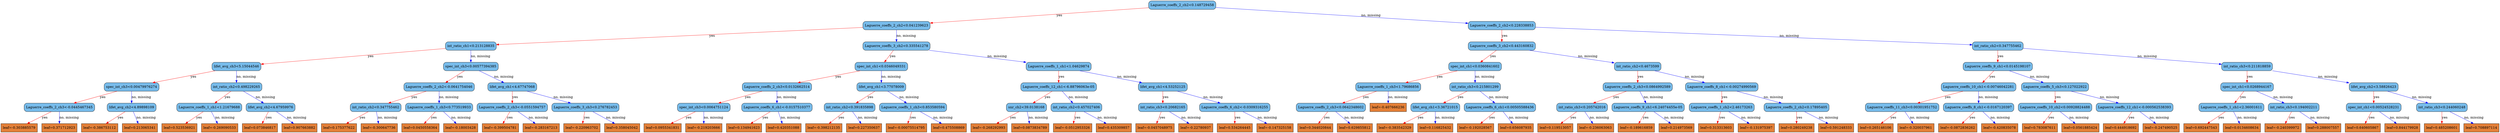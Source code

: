 digraph {
	graph [bb="0,0,8447,567",
		rankdir=TB
	];
	node [label="\N"];
	0	[fillcolor="#78bceb",
		height=0.5,
		label="Laguerre_coeffs_2_ch2<0.148729458",
		pos="4543.1,549",
		shape=box,
		style="filled, rounded",
		width=3.1076];
	1	[fillcolor="#78bceb",
		height=0.5,
		label="Laguerre_coeffs_2_ch2<0.041239623",
		pos="3314.1,460.5",
		shape=box,
		style="filled, rounded",
		width=3.1076];
	0 -> 1	[color="#FF0000",
		label=yes,
		lp="4048.1,504.75",
		pos="e,3426.2,469.39 4430.8,540.09 4200.5,523.89 3676.6,487.01 3437.4,470.17"];
	2	[fillcolor="#78bceb",
		height=0.5,
		label="Laguerre_coeffs_2_ch2<0.228338853",
		pos="5283.1,460.5",
		shape=box,
		style="filled, rounded",
		width=3.1076];
	0 -> 2	[color="#0000FF",
		label="no, missing",
		lp="5012,504.75",
		pos="e,5170.8,474.63 4655.1,534.91 4790.8,519.05 5018.8,492.4 5159.5,475.95"];
	3	[fillcolor="#78bceb",
		height=0.5,
		label="int_ratio_ch1<0.213128835",
		pos="1604.1,372",
		shape=box,
		style="filled, rounded",
		width=2.3264];
	1 -> 3	[color="#FF0000",
		label=yes,
		lp="2622.1,416.25",
		pos="e,1687.9,377.24 3201.9,453.82 2886.1,437.85 1993.4,392.69 1699.3,377.82"];
	4	[fillcolor="#78bceb",
		height=0.5,
		label="Laguerre_coeffs_3_ch2<0.335541278",
		pos="3314.1,372",
		shape=box,
		style="filled, rounded",
		width=3.1076];
	1 -> 4	[color="#0000FF",
		label="no, missing",
		lp="3346,416.25",
		pos="e,3314.1,390.35 3314.1,442.41 3314.1,430.76 3314.1,415.05 3314.1,401.52"];
	5	[fillcolor="#78bceb",
		height=0.5,
		label="Laguerre_coeffs_3_ch2<0.443160832",
		pos="5283.1,372",
		shape=box,
		style="filled, rounded",
		width=3.1076];
	2 -> 5	[color="#FF0000",
		label=yes,
		lp="5292.1,416.25",
		pos="e,5283.1,390.35 5283.1,442.41 5283.1,430.76 5283.1,415.05 5283.1,401.52"];
	6	[fillcolor="#78bceb",
		height=0.5,
		label="int_ratio_ch2<0.347755462",
		pos="6797.1,372",
		shape=box,
		style="filled, rounded",
		width=2.3264];
	2 -> 6	[color="#0000FF",
		label="no, missing",
		lp="6208,416.25",
		pos="e,6713.3,377.79 5395.4,453.09 5681.7,436.73 6435.6,393.65 6702.1,378.43"];
	7	[fillcolor="#78bceb",
		height=0.5,
		label="lifet_avg_ch3<5.15044546",
		pos="765.12,283.5",
		shape=box,
		style="filled, rounded",
		width=2.2639];
	3 -> 7	[color="#FF0000",
		label=yes,
		lp="1269.1,327.75",
		pos="e,846.97,292.94 1520.2,362.35 1362.4,346.08 1022.5,311.03 858.03,294.08"];
	8	[fillcolor="#78bceb",
		height=0.5,
		label="spec_int_ch3<0.00577394385",
		pos="1604.1,283.5",
		shape=box,
		style="filled, rounded",
		width=2.5035];
	3 -> 8	[color="#0000FF",
		label="no, missing",
		lp="1636,327.75",
		pos="e,1604.1,301.85 1604.1,353.91 1604.1,342.26 1604.1,326.55 1604.1,313.02"];
	9	[fillcolor="#78bceb",
		height=0.5,
		label="spec_int_ch1<0.0346049331",
		pos="2982.1,283.5",
		shape=box,
		style="filled, rounded",
		width=2.4097];
	4 -> 9	[color="#FF0000",
		label=yes,
		lp="3187.1,327.75",
		pos="e,3049.1,301.95 3247.3,353.6 3193.3,339.52 3117.1,319.66 3060.2,304.84"];
	10	[fillcolor="#78bceb",
		height=0.5,
		label="Laguerre_coeffs_1_ch1<1.04629874",
		pos="3566.1,283.5",
		shape=box,
		style="filled, rounded",
		width=3.0139];
	4 -> 10	[color="#0000FF",
		label="no, missing",
		lp="3495,327.75",
		pos="e,3515.5,301.87 3364.8,353.6 3405.1,339.76 3461.7,320.34 3504.6,305.61"];
	15	[fillcolor="#78bceb",
		height=0.5,
		label="spec_int_ch3<0.00479976274",
		pos="441.12,195",
		shape=box,
		style="filled, rounded",
		width=2.5035];
	7 -> 15	[color="#FF0000",
		label=yes,
		lp="642.12,239.25",
		pos="e,506.47,213.45 699.95,265.1 647.2,251.02 572.81,231.16 517.31,216.34"];
	16	[fillcolor="#78bceb",
		height=0.5,
		label="int_ratio_ch2<0.498229265",
		pos="765.12,195",
		shape=box,
		style="filled, rounded",
		width=2.3264];
	7 -> 16	[color="#0000FF",
		label="no, missing",
		lp="797,239.25",
		pos="e,765.12,213.35 765.12,265.41 765.12,253.76 765.12,238.05 765.12,224.52"];
	17	[fillcolor="#78bceb",
		height=0.5,
		label="Laguerre_coeffs_2_ch2<-0.0641754046",
		pos="1481.1,195",
		shape=box,
		style="filled, rounded",
		width=3.2639];
	8 -> 17	[color="#FF0000",
		label=yes,
		lp="1563.1,239.25",
		pos="e,1505.7,213.27 1579.5,265.2 1561,252.18 1535.4,234.17 1515,219.79"];
	18	[fillcolor="#78bceb",
		height=0.5,
		label="lifet_avg_ch1<4.67747068",
		pos="1728.1,195",
		shape=box,
		style="filled, rounded",
		width=2.2639];
	8 -> 18	[color="#0000FF",
		label="no, missing",
		lp="1710,239.25",
		pos="e,1703.4,213.27 1628.9,265.2 1647.6,252.18 1673.4,234.17 1694,219.79"];
	31	[fillcolor="#78bceb",
		height=0.5,
		label="Laguerre_coeffs_2_ch3<-0.0445467345",
		pos="196.12,106.5",
		shape=box,
		style="filled, rounded",
		width=3.2639];
	15 -> 31	[color="#FF0000",
		label=yes,
		lp="350.12,150.75",
		pos="e,245.33,124.87 391.84,176.6 352.72,162.79 297.86,143.42 256.17,128.7"];
	32	[fillcolor="#78bceb",
		height=0.5,
		label="lifet_avg_ch2<4.89898109",
		pos="441.12,106.5",
		shape=box,
		style="filled, rounded",
		width=2.2639];
	15 -> 32	[color="#0000FF",
		label="no, missing",
		lp="473,150.75",
		pos="e,441.12,124.85 441.12,176.91 441.12,165.26 441.12,149.55 441.12,136.02"];
	33	[fillcolor="#78bceb",
		height=0.5,
		label="Laguerre_coeffs_1_ch1<1.21679688",
		pos="702.12,106.5",
		shape=box,
		style="filled, rounded",
		width=3.0139];
	16 -> 33	[color="#FF0000",
		label=yes,
		lp="749.12,150.75",
		pos="e,714.76,124.85 752.68,176.91 743.76,164.67 731.59,147.95 721.42,133.99"];
	34	[fillcolor="#78bceb",
		height=0.5,
		label="lifet_avg_ch2<4.67959976",
		pos="910.12,106.5",
		shape=box,
		style="filled, rounded",
		width=2.2639];
	16 -> 34	[color="#0000FF",
		label="no, missing",
		lp="883,150.75",
		pos="e,881.18,124.77 794.12,176.7 816.35,163.44 847.23,145.02 871.55,130.51"];
	63	[fillcolor="#e48038",
		height=0.5,
		label="leaf=-0.303885579",
		pos="60.125,18",
		shape=box,
		style=filled,
		width=1.6701];
	31 -> 63	[color="#FF0000",
		label=yes,
		lp="150.12,62.25",
		pos="e,87.273,36.267 168.93,88.203 148.27,75.062 119.63,56.846 96.92,42.403"];
	64	[fillcolor="#e48038",
		height=0.5,
		label="leaf=0.371712923",
		pos="196.12,18",
		shape=box,
		style=filled,
		width=1.6076];
	31 -> 64	[color="#0000FF",
		label="no, missing",
		lp="228,62.25",
		pos="e,196.12,36.35 196.12,88.41 196.12,76.758 196.12,61.047 196.12,47.519"];
	65	[fillcolor="#e48038",
		height=0.5,
		label="leaf=-0.386753112",
		pos="332.12,18",
		shape=box,
		style=filled,
		width=1.6701];
	32 -> 65	[color="#FF0000",
		label=yes,
		lp="406.12,62.25",
		pos="e,353.88,36.267 419.33,88.203 403.14,75.356 380.84,57.661 362.85,43.38"];
	66	[fillcolor="#e48038",
		height=0.5,
		label="leaf=0.213065341",
		pos="468.12,18",
		shape=box,
		style=filled,
		width=1.6076];
	32 -> 66	[color="#0000FF",
		label="no, missing",
		lp="489,62.25",
		pos="e,462.71,36.35 446.46,88.41 450.13,76.64 455.1,60.729 459.35,47.11"];
	67	[fillcolor="#e48038",
		height=0.5,
		label="leaf=0.523536921",
		pos="602.12,18",
		shape=box,
		style=filled,
		width=1.6076];
	33 -> 67	[color="#FF0000",
		label=yes,
		lp="670.12,62.25",
		pos="e,622.18,36.35 682.37,88.41 667.54,75.581 647.02,57.831 630.44,43.493"];
	68	[fillcolor="#e48038",
		height=0.5,
		label="leaf=-0.269090533",
		pos="738.12,18",
		shape=box,
		style=filled,
		width=1.6701];
	33 -> 68	[color="#0000FF",
		label="no, missing",
		lp="756,62.25",
		pos="e,730.9,36.35 709.24,88.41 714.19,76.522 720.89,60.41 726.6,46.702"];
	69	[fillcolor="#e48038",
		height=0.5,
		label="leaf=0.073846817",
		pos="874.12,18",
		shape=box,
		style=filled,
		width=1.6076];
	34 -> 69	[color="#FF0000",
		label=yes,
		lp="905.12,62.25",
		pos="e,881.35,36.35 903.01,88.41 898.06,76.522 891.36,60.41 885.65,46.702"];
	70	[fillcolor="#e48038",
		height=0.5,
		label="leaf=0.907663882",
		pos="1008.1,18",
		shape=box,
		style=filled,
		width=1.6076];
	34 -> 70	[color="#0000FF",
		label="no, missing",
		lp="1000,62.25",
		pos="e,988.47,36.35 929.49,88.41 943.89,75.698 963.76,58.157 979.93,43.889"];
	35	[fillcolor="#78bceb",
		height=0.5,
		label="int_ratio_ch2<0.347755462",
		pos="1267.1,106.5",
		shape=box,
		style="filled, rounded",
		width=2.3264];
	17 -> 35	[color="#FF0000",
		label=yes,
		lp="1403.1,150.75",
		pos="e,1310.1,124.87 1438.1,176.6 1404.2,162.9 1356.8,143.75 1320.5,129.08"];
	36	[fillcolor="#78bceb",
		height=0.5,
		label="Laguerre_coeffs_1_ch3<0.773519933",
		pos="1481.1,106.5",
		shape=box,
		style="filled, rounded",
		width=3.1076];
	17 -> 36	[color="#0000FF",
		label="no, missing",
		lp="1513,150.75",
		pos="e,1481.1,124.85 1481.1,176.91 1481.1,165.26 1481.1,149.55 1481.1,136.02"];
	37	[fillcolor="#78bceb",
		height=0.5,
		label="Laguerre_coeffs_2_ch3<-0.0551594757",
		pos="1728.1,106.5",
		shape=box,
		style="filled, rounded",
		width=3.2639];
	18 -> 37	[color="#FF0000",
		label=yes,
		lp="1737.1,150.75",
		pos="e,1728.1,124.85 1728.1,176.91 1728.1,165.26 1728.1,149.55 1728.1,136.02"];
	38	[fillcolor="#78bceb",
		height=0.5,
		label="Laguerre_coeffs_3_ch3<0.276782453",
		pos="1975.1,106.5",
		shape=box,
		style="filled, rounded",
		width=3.1076];
	18 -> 38	[color="#0000FF",
		label="no, missing",
		lp="1906,150.75",
		pos="e,1925.5,124.87 1777.8,176.6 1817.3,162.76 1872.8,143.34 1914.9,128.61"];
	71	[fillcolor="#e48038",
		height=0.5,
		label="leaf=0.175377622",
		pos="1142.1,18",
		shape=box,
		style=filled,
		width=1.6076];
	35 -> 71	[color="#FF0000",
		label=yes,
		lp="1225.1,62.25",
		pos="e,1167.1,36.267 1242.1,88.203 1223.3,75.179 1197.3,57.173 1176.5,42.792"];
	72	[fillcolor="#e48038",
		height=0.5,
		label="leaf=-0.300647736",
		pos="1278.1,18",
		shape=box,
		style=filled,
		width=1.6701];
	35 -> 72	[color="#0000FF",
		label="no, missing",
		lp="1306,62.25",
		pos="e,1275.9,36.35 1269.3,88.41 1270.8,76.758 1272.8,61.047 1274.5,47.519"];
	73	[fillcolor="#e48038",
		height=0.5,
		label="leaf=0.0450558364",
		pos="1417.1,18",
		shape=box,
		style=filled,
		width=1.7014];
	36 -> 73	[color="#FF0000",
		label=yes,
		lp="1464.1,62.25",
		pos="e,1430,36.35 1468.5,88.41 1459.4,76.169 1447.1,59.449 1436.7,45.487"];
	74	[fillcolor="#e48038",
		height=0.5,
		label="leaf=-0.18003428",
		pos="1553.1,18",
		shape=box,
		style=filled,
		width=1.5764];
	36 -> 74	[color="#0000FF",
		label="no, missing",
		lp="1556,62.25",
		pos="e,1538.7,36.35 1495.3,88.41 1505.6,76.051 1519.7,59.127 1531.4,45.085"];
	75	[fillcolor="#e48038",
		height=0.5,
		label="leaf=-0.399504781",
		pos="1688.1,18",
		shape=box,
		style=filled,
		width=1.6701];
	37 -> 75	[color="#FF0000",
		label=yes,
		lp="1721.1,62.25",
		pos="e,1696.1,36.35 1720.2,88.41 1714.7,76.522 1707.3,60.41 1700.9,46.702"];
	76	[fillcolor="#e48038",
		height=0.5,
		label="leaf=-0.283167213",
		pos="1826.1,18",
		shape=box,
		style=filled,
		width=1.6701];
	37 -> 76	[color="#0000FF",
		label="no, missing",
		lp="1818,62.25",
		pos="e,1806.5,36.35 1747.5,88.41 1761.9,75.698 1781.8,58.157 1797.9,43.889"];
	77	[fillcolor="#e48038",
		height=0.5,
		label="leaf=-0.220963702",
		pos="1964.1,18",
		shape=box,
		style=filled,
		width=1.6701];
	38 -> 77	[color="#FF0000",
		label=yes,
		lp="1980.1,62.25",
		pos="e,1966.3,36.35 1973,88.41 1971.5,76.758 1969.5,61.047 1967.8,47.519"];
	78	[fillcolor="#e48038",
		height=0.5,
		label="leaf=0.358045042",
		pos="2100.1,18",
		shape=box,
		style=filled,
		width=1.6076];
	38 -> 78	[color="#0000FF",
		label="no, missing",
		lp="2081,62.25",
		pos="e,2075.2,36.267 2000.1,88.203 2018.9,75.179 2045,57.173 2065.7,42.792"];
	19	[fillcolor="#78bceb",
		height=0.5,
		label="Laguerre_coeffs_2_ch3<0.0132662514",
		pos="2613.1,195",
		shape=box,
		style="filled, rounded",
		width=3.2014];
	9 -> 19	[color="#FF0000",
		label=yes,
		lp="2840.1,239.25",
		pos="e,2687.6,213.45 2907.9,265.1 2847.4,250.93 2762,230.91 2698.7,216.06"];
	20	[fillcolor="#78bceb",
		height=0.5,
		label="lifet_avg_ch1<3.77078009",
		pos="2982.1,195",
		shape=box,
		style="filled, rounded",
		width=2.2639];
	9 -> 20	[color="#0000FF",
		label="no, missing",
		lp="3014,239.25",
		pos="e,2982.1,213.35 2982.1,265.41 2982.1,253.76 2982.1,238.05 2982.1,224.52"];
	21	[fillcolor="#78bceb",
		height=0.5,
		label="Laguerre_coeffs_12_ch1<-6.88796063e-05",
		pos="3566.1,195",
		shape=box,
		style="filled, rounded",
		width=3.5035];
	10 -> 21	[color="#FF0000",
		label=yes,
		lp="3575.1,239.25",
		pos="e,3566.1,213.35 3566.1,265.41 3566.1,253.76 3566.1,238.05 3566.1,224.52"];
	22	[fillcolor="#78bceb",
		height=0.5,
		label="lifet_avg_ch1<4.53252125",
		pos="3927.1,195",
		shape=box,
		style="filled, rounded",
		width=2.2639];
	10 -> 22	[color="#0000FF",
		label="no, missing",
		lp="3811,239.25",
		pos="e,3854.3,213.45 3638.7,265.1 3697.9,250.93 3781.4,230.91 3843.4,216.06"];
	39	[fillcolor="#78bceb",
		height=0.5,
		label="spec_int_ch3<0.0064751124",
		pos="2376.1,106.5",
		shape=box,
		style="filled, rounded",
		width=2.4097];
	19 -> 39	[color="#FF0000",
		label=yes,
		lp="2525.1,150.75",
		pos="e,2423.7,124.87 2565.4,176.6 2527.7,162.82 2474.8,143.5 2434.5,128.79"];
	40	[fillcolor="#78bceb",
		height=0.5,
		label="Laguerre_coeffs_6_ch1<-0.0157510377",
		pos="2613.1,106.5",
		shape=box,
		style="filled, rounded",
		width=3.2639];
	19 -> 40	[color="#0000FF",
		label="no, missing",
		lp="2645,150.75",
		pos="e,2613.1,124.85 2613.1,176.91 2613.1,165.26 2613.1,149.55 2613.1,136.02"];
	41	[fillcolor="#78bceb",
		height=0.5,
		label="int_ratio_ch2<0.391835898",
		pos="2876.1,106.5",
		shape=box,
		style="filled, rounded",
		width=2.3264];
	20 -> 41	[color="#FF0000",
		label=yes,
		lp="2948.1,150.75",
		pos="e,2897.3,124.77 2960.9,176.7 2945.2,163.86 2923.5,146.16 2906,131.88"];
	42	[fillcolor="#78bceb",
		height=0.5,
		label="Laguerre_coeffs_1_ch3<0.853580594",
		pos="3090.1,106.5",
		shape=box,
		style="filled, rounded",
		width=3.1076];
	20 -> 42	[color="#0000FF",
		label="no, missing",
		lp="3078,150.75",
		pos="e,3068.6,124.77 3003.7,176.7 3019.8,163.86 3041.9,146.16 3059.7,131.88"];
	79	[fillcolor="#e48038",
		height=0.5,
		label="leaf=0.0955341831",
		pos="2237.1,18",
		shape=box,
		style=filled,
		width=1.7014];
	39 -> 79	[color="#FF0000",
		label=yes,
		lp="2328.1,62.25",
		pos="e,2264.9,36.267 2348.3,88.203 2327.1,75.003 2297.7,56.683 2274.4,42.209"];
	80	[fillcolor="#e48038",
		height=0.5,
		label="leaf=-0.219203666",
		pos="2376.1,18",
		shape=box,
		style=filled,
		width=1.6701];
	39 -> 80	[color="#0000FF",
		label="no, missing",
		lp="2408,62.25",
		pos="e,2376.1,36.35 2376.1,88.41 2376.1,76.758 2376.1,61.047 2376.1,47.519"];
	81	[fillcolor="#e48038",
		height=0.5,
		label="leaf=0.134941623",
		pos="2512.1,18",
		shape=box,
		style=filled,
		width=1.6076];
	40 -> 81	[color="#FF0000",
		label=yes,
		lp="2581.1,62.25",
		pos="e,2532.4,36.35 2593.2,88.41 2578.2,75.581 2557.5,57.831 2540.7,43.493"];
	82	[fillcolor="#e48038",
		height=0.5,
		label="leaf=0.420351088",
		pos="2646.1,18",
		shape=box,
		style=filled,
		width=1.6076];
	40 -> 82	[color="#0000FF",
		label="no, missing",
		lp="2665,62.25",
		pos="e,2639.5,36.35 2619.6,88.41 2624.2,76.522 2630.3,60.41 2635.6,46.702"];
	83	[fillcolor="#e48038",
		height=0.5,
		label="leaf=-0.398212135",
		pos="2782.1,18",
		shape=box,
		style=filled,
		width=1.6701];
	41 -> 83	[color="#FF0000",
		label=yes,
		lp="2847.1,62.25",
		pos="e,2801,36.35 2857.6,88.41 2843.7,75.698 2824.7,58.157 2809.2,43.889"];
	84	[fillcolor="#e48038",
		height=0.5,
		label="leaf=0.227350637",
		pos="2918.1,18",
		shape=box,
		style=filled,
		width=1.6076];
	41 -> 84	[color="#0000FF",
		label="no, missing",
		lp="2933,62.25",
		pos="e,2909.7,36.35 2884.4,88.41 2890.2,76.522 2898,60.41 2904.7,46.702"];
	85	[fillcolor="#e48038",
		height=0.5,
		label="leaf=-0.00075514795",
		pos="3061.1,18",
		shape=box,
		style=filled,
		width=1.8576];
	42 -> 85	[color="#FF0000",
		label=yes,
		lp="3088.1,62.25",
		pos="e,3066.9,36.35 3084.4,88.41 3080.4,76.64 3075.1,60.729 3070.5,47.11"];
	86	[fillcolor="#e48038",
		height=0.5,
		label="leaf=0.475508869",
		pos="3204.1,18",
		shape=box,
		style=filled,
		width=1.6076];
	42 -> 86	[color="#0000FF",
		label="no, missing",
		lp="3190,62.25",
		pos="e,3181.4,36.267 3112.9,88.203 3129.9,75.297 3153.4,57.498 3172.3,43.183"];
	43	[fillcolor="#78bceb",
		height=0.5,
		label="snr_ch2<39.0138168",
		pos="3467.1,106.5",
		shape=box,
		style="filled, rounded",
		width=1.8264];
	21 -> 43	[color="#FF0000",
		label=yes,
		lp="3535.1,150.75",
		pos="e,3487,124.85 3546.6,176.91 3532,164.2 3511.9,146.66 3495.6,132.39"];
	44	[fillcolor="#78bceb",
		height=0.5,
		label="int_ratio_ch2<0.457027406",
		pos="3635.1,106.5",
		shape=box,
		style="filled, rounded",
		width=2.3264];
	21 -> 44	[color="#0000FF",
		label="no, missing",
		lp="3639,150.75",
		pos="e,3621.3,124.85 3579.8,176.91 3589.6,164.55 3603.1,147.63 3614.3,133.58"];
	45	[fillcolor="#78bceb",
		height=0.5,
		label="int_ratio_ch3<0.20682165",
		pos="3927.1,106.5",
		shape=box,
		style="filled, rounded",
		width=2.2326];
	22 -> 45	[color="#FF0000",
		label=yes,
		lp="3936.1,150.75",
		pos="e,3927.1,124.85 3927.1,176.91 3927.1,165.26 3927.1,149.55 3927.1,136.02"];
	46	[fillcolor="#78bceb",
		height=0.5,
		label="Laguerre_coeffs_6_ch2<-0.0309316255",
		pos="4171.1,106.5",
		shape=box,
		style="filled, rounded",
		width=3.2639];
	22 -> 46	[color="#0000FF",
		label="no, missing",
		lp="4103,150.75",
		pos="e,4122.1,124.87 3976.2,176.6 4015.2,162.79 4069.8,143.42 4111.3,128.7"];
	87	[fillcolor="#e48038",
		height=0.5,
		label="leaf=-0.268292993",
		pos="3340.1,18",
		shape=box,
		style=filled,
		width=1.6701];
	43 -> 87	[color="#FF0000",
		label=yes,
		lp="3424.1,62.25",
		pos="e,3365.5,36.267 3441.7,88.203 3422.5,75.12 3395.9,57.01 3374.8,42.597"];
	88	[fillcolor="#e48038",
		height=0.5,
		label="leaf=0.0873834789",
		pos="3479.1,18",
		shape=box,
		style=filled,
		width=1.7014];
	43 -> 88	[color="#0000FF",
		label="no, missing",
		lp="3507,62.25",
		pos="e,3476.7,36.35 3469.5,88.41 3471.1,76.758 3473.3,61.047 3475.2,47.519"];
	89	[fillcolor="#e48038",
		height=0.5,
		label="leaf=-0.0512953326",
		pos="3622.1,18",
		shape=box,
		style=filled,
		width=1.7639];
	44 -> 89	[color="#FF0000",
		label=yes,
		lp="3639.1,62.25",
		pos="e,3624.7,36.35 3632.6,88.41 3630.8,76.758 3628.4,61.047 3626.4,47.519"];
	90	[fillcolor="#e48038",
		height=0.5,
		label="leaf=0.435309857",
		pos="3761.1,18",
		shape=box,
		style=filled,
		width=1.6076];
	44 -> 90	[color="#0000FF",
		label="no, missing",
		lp="3742,62.25",
		pos="e,3736,36.267 3660.3,88.203 3679.4,75.12 3705.8,57.01 3726.8,42.597"];
	91	[fillcolor="#e48038",
		height=0.5,
		label="leaf=-0.0457048975",
		pos="3900.1,18",
		shape=box,
		style=filled,
		width=1.7639];
	45 -> 91	[color="#FF0000",
		label=yes,
		lp="3925.1,62.25",
		pos="e,3905.5,36.35 3921.8,88.41 3918.1,76.64 3913.2,60.729 3908.9,47.11"];
	92	[fillcolor="#e48038",
		height=0.5,
		label="leaf=-0.22780937",
		pos="4038.1,18",
		shape=box,
		style=filled,
		width=1.5764];
	45 -> 92	[color="#0000FF",
		label="no, missing",
		lp="4025,62.25",
		pos="e,4016,36.267 3949.3,88.203 3965.9,75.297 3988.7,57.498 4007.1,43.183"];
	93	[fillcolor="#e48038",
		height=0.5,
		label="leaf=0.534264445",
		pos="4171.1,18",
		shape=box,
		style=filled,
		width=1.6076];
	46 -> 93	[color="#FF0000",
		label=yes,
		lp="4180.1,62.25",
		pos="e,4171.1,36.35 4171.1,88.41 4171.1,76.758 4171.1,61.047 4171.1,47.519"];
	94	[fillcolor="#e48038",
		height=0.5,
		label="leaf=-0.147325158",
		pos="4307.1,18",
		shape=box,
		style=filled,
		width=1.6701];
	46 -> 94	[color="#0000FF",
		label="no, missing",
		lp="4284,62.25",
		pos="e,4280,36.267 4198.3,88.203 4219,75.062 4247.6,56.846 4270.3,42.403"];
	11	[fillcolor="#78bceb",
		height=0.5,
		label="spec_int_ch1<0.0360841602",
		pos="4961.1,283.5",
		shape=box,
		style="filled, rounded",
		width=2.4097];
	5 -> 11	[color="#FF0000",
		label=yes,
		lp="5160.1,327.75",
		pos="e,5026.1,301.95 5218.4,353.6 5166,339.55 5092.3,319.74 5037.2,304.93"];
	12	[fillcolor="#78bceb",
		height=0.5,
		label="int_ratio_ch2<0.4673599",
		pos="5417.1,283.5",
		shape=box,
		style="filled, rounded",
		width=2.1389];
	5 -> 12	[color="#0000FF",
		label="no, missing",
		lp="5395,327.75",
		pos="e,5390.4,301.77 5309.9,353.7 5330.3,340.56 5358.5,322.35 5380.9,307.9"];
	13	[fillcolor="#78bceb",
		height=0.5,
		label="Laguerre_coeffs_9_ch1<0.0145198107",
		pos="6797.1,283.5",
		shape=box,
		style="filled, rounded",
		width=3.2014];
	6 -> 13	[color="#FF0000",
		label=yes,
		lp="6806.1,327.75",
		pos="e,6797.1,301.85 6797.1,353.91 6797.1,342.26 6797.1,326.55 6797.1,313.02"];
	14	[fillcolor="#78bceb",
		height=0.5,
		label="int_ratio_ch3<0.211818859",
		pos="7646.1,283.5",
		shape=box,
		style="filled, rounded",
		width=2.3264];
	6 -> 14	[color="#0000FF",
		label="no, missing",
		lp="7330,327.75",
		pos="e,7562.2,293.05 6881.2,362.43 7040.2,346.23 7383.8,311.23 7550.9,294.2"];
	23	[fillcolor="#78bceb",
		height=0.5,
		label="Laguerre_coeffs_1_ch3<1.79686856",
		pos="4689.1,195",
		shape=box,
		style="filled, rounded",
		width=3.0139];
	11 -> 23	[color="#FF0000",
		label=yes,
		lp="4859.1,239.25",
		pos="e,4743.8,213.37 4906.4,265.1 4862.6,251.17 4801,231.59 4754.6,216.82"];
	24	[fillcolor="#78bceb",
		height=0.5,
		label="int_ratio_ch3<0.215801299",
		pos="4961.1,195",
		shape=box,
		style="filled, rounded",
		width=2.3264];
	11 -> 24	[color="#0000FF",
		label="no, missing",
		lp="4993,239.25",
		pos="e,4961.1,213.35 4961.1,265.41 4961.1,253.76 4961.1,238.05 4961.1,224.52"];
	25	[fillcolor="#78bceb",
		height=0.5,
		label="Laguerre_coeffs_2_ch3<0.0864992589",
		pos="5417.1,195",
		shape=box,
		style="filled, rounded",
		width=3.2014];
	12 -> 25	[color="#FF0000",
		label=yes,
		lp="5426.1,239.25",
		pos="e,5417.1,213.35 5417.1,265.41 5417.1,253.76 5417.1,238.05 5417.1,224.52"];
	26	[fillcolor="#78bceb",
		height=0.5,
		label="Laguerre_coeffs_8_ch1<-0.00274990569",
		pos="5817.1,195",
		shape=box,
		style="filled, rounded",
		width=3.3576];
	12 -> 26	[color="#0000FF",
		label="no, missing",
		lp="5685,239.25",
		pos="e,5736.5,213.44 5494.2,265.82 5560.3,251.54 5655.5,230.94 5725.5,215.82"];
	47	[fillcolor="#78bceb",
		height=0.5,
		label="Laguerre_coeffs_2_ch3<0.0642348602",
		pos="4496.1,106.5",
		shape=box,
		style="filled, rounded",
		width=3.2014];
	23 -> 47	[color="#FF0000",
		label=yes,
		lp="4619.1,150.75",
		pos="e,4535,124.91 4650.5,176.7 4620.3,163.13 4577.9,144.16 4545.2,129.51"];
	48	[fillcolor="#e48038",
		height=0.5,
		label="leaf=-0.407666236",
		pos="4689.1,106.5",
		shape=box,
		style=filled,
		width=1.6701];
	23 -> 48	[color="#0000FF",
		label="no, missing",
		lp="4721,150.75",
		pos="e,4689.1,124.85 4689.1,176.91 4689.1,165.26 4689.1,149.55 4689.1,136.02"];
	49	[fillcolor="#78bceb",
		height=0.5,
		label="lifet_avg_ch1<3.36721015",
		pos="4849.1,106.5",
		shape=box,
		style="filled, rounded",
		width=2.2639];
	24 -> 49	[color="#FF0000",
		label=yes,
		lp="4925.1,150.75",
		pos="e,4871.5,124.77 4938.7,176.7 4922,163.8 4899,146 4880.4,131.68"];
	50	[fillcolor="#78bceb",
		height=0.5,
		label="Laguerre_coeffs_6_ch1<0.00505588436",
		pos="5067.1,106.5",
		shape=box,
		style="filled, rounded",
		width=3.2951];
	24 -> 50	[color="#0000FF",
		label="no, missing",
		lp="5056,150.75",
		pos="e,5046,124.77 4982.3,176.7 4998.1,163.86 5019.7,146.16 5037.2,131.88"];
	95	[fillcolor="#e48038",
		height=0.5,
		label="leaf=0.344020844",
		pos="4443.1,18",
		shape=box,
		style=filled,
		width=1.6076];
	47 -> 95	[color="#FF0000",
		label=yes,
		lp="4484.1,62.25",
		pos="e,4453.8,36.35 4485.7,88.41 4478.2,76.287 4468.1,59.77 4459.6,45.89"];
	96	[fillcolor="#e48038",
		height=0.5,
		label="leaf=0.629855812",
		pos="4577.1,18",
		shape=box,
		style=filled,
		width=1.6076];
	47 -> 96	[color="#0000FF",
		label="no, missing",
		lp="4576,62.25",
		pos="e,4560.9,36.35 4512.1,88.41 4523.8,75.934 4539.9,58.805 4553.1,44.685"];
	97	[fillcolor="#e48038",
		height=0.5,
		label="leaf=-0.383542329",
		pos="4713.1,18",
		shape=box,
		style=filled,
		width=1.6701];
	49 -> 97	[color="#FF0000",
		label=yes,
		lp="4803.1,62.25",
		pos="e,4740.3,36.267 4821.9,88.203 4801.3,75.062 4772.6,56.846 4749.9,42.403"];
	98	[fillcolor="#e48038",
		height=0.5,
		label="leaf=0.116825432",
		pos="4849.1,18",
		shape=box,
		style=filled,
		width=1.6076];
	49 -> 98	[color="#0000FF",
		label="no, missing",
		lp="4881,62.25",
		pos="e,4849.1,36.35 4849.1,88.41 4849.1,76.758 4849.1,61.047 4849.1,47.519"];
	99	[fillcolor="#e48038",
		height=0.5,
		label="leaf=-0.192028567",
		pos="4985.1,18",
		shape=box,
		style=filled,
		width=1.6701];
	50 -> 99	[color="#FF0000",
		label=yes,
		lp="5043.1,62.25",
		pos="e,5001.6,36.35 5050.9,88.41 5039.1,75.934 5022.9,58.805 5009.5,44.685"];
	100	[fillcolor="#e48038",
		height=0.5,
		label="leaf=0.656087935",
		pos="5121.1,18",
		shape=box,
		style=filled,
		width=1.6076];
	50 -> 100	[color="#0000FF",
		label="no, missing",
		lp="5131,62.25",
		pos="e,5110.3,36.35 5077.8,88.41 5085.4,76.287 5095.7,59.77 5104.3,45.89"];
	51	[fillcolor="#78bceb",
		height=0.5,
		label="int_ratio_ch3<0.205742016",
		pos="5318.1,106.5",
		shape=box,
		style="filled, rounded",
		width=2.3264];
	25 -> 51	[color="#FF0000",
		label=yes,
		lp="5386.1,150.75",
		pos="e,5338,124.85 5397.6,176.91 5383,164.2 5362.9,146.66 5346.6,132.39"];
	52	[fillcolor="#78bceb",
		height=0.5,
		label="Laguerre_coeffs_9_ch1<6.24074455e-05",
		pos="5540.1,106.5",
		shape=box,
		style="filled, rounded",
		width=3.3472];
	25 -> 52	[color="#0000FF",
		label="no, missing",
		lp="5522,150.75",
		pos="e,5515.6,124.77 5441.7,176.7 5460.2,163.68 5485.8,145.67 5506.3,131.29"];
	53	[fillcolor="#78bceb",
		height=0.5,
		label="Laguerre_coeffs_1_ch2<2.46173263",
		pos="5817.1,106.5",
		shape=box,
		style="filled, rounded",
		width=3.0139];
	26 -> 53	[color="#FF0000",
		label=yes,
		lp="5826.1,150.75",
		pos="e,5817.1,124.85 5817.1,176.91 5817.1,165.26 5817.1,149.55 5817.1,136.02"];
	54	[fillcolor="#78bceb",
		height=0.5,
		label="Laguerre_coeffs_2_ch2<0.17895405",
		pos="6071.1,106.5",
		shape=box,
		style="filled, rounded",
		width=3.0139];
	26 -> 54	[color="#0000FF",
		label="no, missing",
		lp="5999,150.75",
		pos="e,6020.1,124.87 5868.2,176.6 5909,162.73 5966.1,143.25 6009.4,128.51"];
	101	[fillcolor="#e48038",
		height=0.5,
		label="leaf=0.119513057",
		pos="5255.1,18",
		shape=box,
		style=filled,
		width=1.6076];
	51 -> 101	[color="#FF0000",
		label=yes,
		lp="5302.1,62.25",
		pos="e,5267.8,36.35 5305.7,88.41 5296.8,76.169 5284.6,59.449 5274.4,45.487"];
	102	[fillcolor="#e48038",
		height=0.5,
		label="leaf=-0.236063063",
		pos="5391.1,18",
		shape=box,
		style=filled,
		width=1.6701];
	51 -> 102	[color="#0000FF",
		label="no, missing",
		lp="5394,62.25",
		pos="e,5376.5,36.35 5332.5,88.41 5343,76.051 5357.3,59.127 5369.1,45.085"];
	103	[fillcolor="#e48038",
		height=0.5,
		label="leaf=-0.189616859",
		pos="5529.1,18",
		shape=box,
		style=filled,
		width=1.6701];
	52 -> 103	[color="#FF0000",
		label=yes,
		lp="5545.1,62.25",
		pos="e,5531.3,36.35 5538,88.41 5536.5,76.758 5534.5,61.047 5532.8,47.519"];
	104	[fillcolor="#e48038",
		height=0.5,
		label="leaf=0.214973569",
		pos="5665.1,18",
		shape=box,
		style=filled,
		width=1.6076];
	52 -> 104	[color="#0000FF",
		label="no, missing",
		lp="5646,62.25",
		pos="e,5640.2,36.267 5565.1,88.203 5583.9,75.179 5610,57.173 5630.7,42.792"];
	105	[fillcolor="#e48038",
		height=0.5,
		label="leaf=0.313313603",
		pos="5799.1,18",
		shape=box,
		style=filled,
		width=1.6076];
	53 -> 105	[color="#FF0000",
		label=yes,
		lp="5819.1,62.25",
		pos="e,5802.7,36.35 5813.6,88.41 5811.1,76.758 5807.9,61.047 5805.1,47.519"];
	106	[fillcolor="#e48038",
		height=0.5,
		label="leaf=-0.131975397",
		pos="5935.1,18",
		shape=box,
		style=filled,
		width=1.6701];
	53 -> 106	[color="#0000FF",
		label="no, missing",
		lp="5919,62.25",
		pos="e,5911.6,36.267 5840.7,88.203 5858.4,75.238 5882.8,57.336 5902.4,42.988"];
	107	[fillcolor="#e48038",
		height=0.5,
		label="leaf=0.280249238",
		pos="6071.1,18",
		shape=box,
		style=filled,
		width=1.6076];
	54 -> 107	[color="#FF0000",
		label=yes,
		lp="6080.1,62.25",
		pos="e,6071.1,36.35 6071.1,88.41 6071.1,76.758 6071.1,61.047 6071.1,47.519"];
	108	[fillcolor="#e48038",
		height=0.5,
		label="leaf=0.591248333",
		pos="6205.1,18",
		shape=box,
		style=filled,
		width=1.6076];
	54 -> 108	[color="#0000FF",
		label="no, missing",
		lp="6183,62.25",
		pos="e,6178.4,36.267 6097.9,88.203 6118.3,75.062 6146.5,56.846 6168.9,42.403"];
	27	[fillcolor="#78bceb",
		height=0.5,
		label="Laguerre_coeffs_10_ch1<-0.00746042281",
		pos="6685.1,195",
		shape=box,
		style="filled, rounded",
		width=3.4514];
	13 -> 27	[color="#FF0000",
		label=yes,
		lp="6761.1,239.25",
		pos="e,6707.5,213.27 6774.7,265.2 6758,252.3 6735,234.5 6716.4,220.18"];
	28	[fillcolor="#78bceb",
		height=0.5,
		label="Laguerre_coeffs_5_ch3<0.127022922",
		pos="6943.1,195",
		shape=box,
		style="filled, rounded",
		width=3.1076];
	13 -> 28	[color="#0000FF",
		label="no, missing",
		lp="6916,239.25",
		pos="e,6914,213.27 6826.3,265.2 6848.7,251.94 6879.8,233.52 6904.3,219.01"];
	29	[fillcolor="#78bceb",
		height=0.5,
		label="spec_int_ch1<0.0268944167",
		pos="7646.1,195",
		shape=box,
		style="filled, rounded",
		width=2.4097];
	14 -> 29	[color="#FF0000",
		label=yes,
		lp="7655.1,239.25",
		pos="e,7646.1,213.35 7646.1,265.41 7646.1,253.76 7646.1,238.05 7646.1,224.52"];
	30	[fillcolor="#78bceb",
		height=0.5,
		label="lifet_avg_ch2<3.58826423",
		pos="8025.1,195",
		shape=box,
		style="filled, rounded",
		width=2.2639];
	14 -> 30	[color="#0000FF",
		label="no, missing",
		lp="7902,239.25",
		pos="e,7948.7,213.45 7722.4,265.1 7784.6,250.9 7872.5,230.82 7937.6,215.97"];
	55	[fillcolor="#78bceb",
		height=0.5,
		label="Laguerre_coeffs_11_ch3<0.00301951752",
		pos="6427.1,106.5",
		shape=box,
		style="filled, rounded",
		width=3.3889];
	27 -> 55	[color="#FF0000",
		label=yes,
		lp="6589.1,150.75",
		pos="e,6478.9,124.87 6633.2,176.6 6591.9,162.73 6533.8,143.25 6489.8,128.51"];
	56	[fillcolor="#78bceb",
		height=0.5,
		label="Laguerre_coeffs_8_ch1<-0.0167120397",
		pos="6685.1,106.5",
		shape=box,
		style="filled, rounded",
		width=3.2639];
	27 -> 56	[color="#0000FF",
		label="no, missing",
		lp="6717,150.75",
		pos="e,6685.1,124.85 6685.1,176.91 6685.1,165.26 6685.1,149.55 6685.1,136.02"];
	57	[fillcolor="#78bceb",
		height=0.5,
		label="Laguerre_coeffs_10_ch2<0.00928824488",
		pos="6943.1,106.5",
		shape=box,
		style="filled, rounded",
		width=3.3889];
	28 -> 57	[color="#FF0000",
		label=yes,
		lp="6952.1,150.75",
		pos="e,6943.1,124.85 6943.1,176.91 6943.1,165.26 6943.1,149.55 6943.1,136.02"];
	58	[fillcolor="#78bceb",
		height=0.5,
		label="Laguerre_coeffs_12_ch1<-0.000562538393",
		pos="7211.1,106.5",
		shape=box,
		style="filled, rounded",
		width=3.5451];
	28 -> 58	[color="#0000FF",
		label="no, missing",
		lp="7134,150.75",
		pos="e,7157.3,124.87 6997,176.6 7040.2,162.67 7100.9,143.09 7146.6,128.32"];
	109	[fillcolor="#e48038",
		height=0.5,
		label="leaf=0.265146106",
		pos="6339.1,18",
		shape=box,
		style=filled,
		width=1.6076];
	55 -> 109	[color="#FF0000",
		label=yes,
		lp="6400.1,62.25",
		pos="e,6356.8,36.35 6409.7,88.41 6396.9,75.816 6379.3,58.481 6364.8,44.286"];
	110	[fillcolor="#e48038",
		height=0.5,
		label="leaf=-0.320037961",
		pos="6475.1,18",
		shape=box,
		style=filled,
		width=1.6701];
	55 -> 110	[color="#0000FF",
		label="no, missing",
		lp="6488,62.25",
		pos="e,6465.5,36.35 6436.6,88.41 6443.3,76.405 6452.3,60.091 6460,46.295"];
	111	[fillcolor="#e48038",
		height=0.5,
		label="leaf=-0.0872836262",
		pos="6617.1,18",
		shape=box,
		style=filled,
		width=1.7639];
	56 -> 111	[color="#FF0000",
		label=yes,
		lp="6667.1,62.25",
		pos="e,6630.8,36.35 6671.7,88.41 6662,76.051 6648.7,59.127 6637.6,45.085"];
	112	[fillcolor="#e48038",
		height=0.5,
		label="leaf=-0.420835078",
		pos="6759.1,18",
		shape=box,
		style=filled,
		width=1.6701];
	56 -> 112	[color="#0000FF",
		label="no, missing",
		lp="6761,62.25",
		pos="e,6744.3,36.35 6699.7,88.41 6710.3,76.051 6724.8,59.127 6736.8,45.085"];
	113	[fillcolor="#e48038",
		height=0.5,
		label="leaf=0.783087611",
		pos="6895.1,18",
		shape=box,
		style=filled,
		width=1.6076];
	57 -> 113	[color="#FF0000",
		label=yes,
		lp="6933.1,62.25",
		pos="e,6904.8,36.35 6933.6,88.41 6927,76.405 6917.9,60.091 6910.3,46.295"];
	114	[fillcolor="#e48038",
		height=0.5,
		label="leaf=0.0561885424",
		pos="7032.1,18",
		shape=box,
		style=filled,
		width=1.7014];
	57 -> 114	[color="#0000FF",
		label="no, missing",
		lp="7028,62.25",
		pos="e,7014.3,36.35 6960.7,88.41 6973.7,75.816 6991.5,58.481 7006.1,44.286"];
	115	[fillcolor="#e48038",
		height=0.5,
		label="leaf=0.444918692",
		pos="7169.1,18",
		shape=box,
		style=filled,
		width=1.6076];
	58 -> 115	[color="#FF0000",
		label=yes,
		lp="7203.1,62.25",
		pos="e,7177.5,36.35 7202.8,88.41 7197.1,76.522 7189.2,60.41 7182.6,46.702"];
	116	[fillcolor="#e48038",
		height=0.5,
		label="leaf=-0.247490525",
		pos="7305.1,18",
		shape=box,
		style=filled,
		width=1.6701];
	58 -> 116	[color="#0000FF",
		label="no, missing",
		lp="7299,62.25",
		pos="e,7286.3,36.35 7229.7,88.41 7243.5,75.698 7262.6,58.157 7278.1,43.889"];
	59	[fillcolor="#78bceb",
		height=0.5,
		label="Laguerre_coeffs_1_ch1<2.36001611",
		pos="7542.1,106.5",
		shape=box,
		style="filled, rounded",
		width=3.0139];
	29 -> 59	[color="#FF0000",
		label=yes,
		lp="7613.1,150.75",
		pos="e,7563,124.85 7625.6,176.91 7610.2,164.08 7588.8,146.33 7571.6,131.99"];
	60	[fillcolor="#78bceb",
		height=0.5,
		label="int_ratio_ch3<0.194002211",
		pos="7752.1,106.5",
		shape=box,
		style="filled, rounded",
		width=2.3264];
	29 -> 60	[color="#0000FF",
		label="no, missing",
		lp="7741,150.75",
		pos="e,7731,124.77 7667.3,176.7 7683.1,163.86 7704.7,146.16 7722.2,131.88"];
	61	[fillcolor="#78bceb",
		height=0.5,
		label="spec_int_ch1<0.00524528231",
		pos="8025.1,106.5",
		shape=box,
		style="filled, rounded",
		width=2.5035];
	30 -> 61	[color="#FF0000",
		label=yes,
		lp="8034.1,150.75",
		pos="e,8025.1,124.85 8025.1,176.91 8025.1,165.26 8025.1,149.55 8025.1,136.02"];
	62	[fillcolor="#78bceb",
		height=0.5,
		label="int_ratio_ch3<0.244060248",
		pos="8255.1,106.5",
		shape=box,
		style="filled, rounded",
		width=2.3264];
	30 -> 62	[color="#0000FF",
		label="no, missing",
		lp="8193,150.75",
		pos="e,8208.9,124.87 8071.4,176.6 8108,162.85 8159.2,143.58 8198.3,128.89"];
	117	[fillcolor="#e48038",
		height=0.5,
		label="leaf=0.692447543",
		pos="7441.1,18",
		shape=box,
		style=filled,
		width=1.6076];
	59 -> 117	[color="#FF0000",
		label=yes,
		lp="7510.1,62.25",
		pos="e,7461.4,36.35 7522.2,88.41 7507.2,75.581 7486.5,57.831 7469.7,43.493"];
	118	[fillcolor="#e48038",
		height=0.5,
		label="leaf=0.0134608634",
		pos="7578.1,18",
		shape=box,
		style=filled,
		width=1.7014];
	59 -> 118	[color="#0000FF",
		label="no, missing",
		lp="7596,62.25",
		pos="e,7570.9,36.35 7549.2,88.41 7554.2,76.522 7560.9,60.41 7566.6,46.702"];
	119	[fillcolor="#e48038",
		height=0.5,
		label="leaf=-0.240399972",
		pos="7717.1,18",
		shape=box,
		style=filled,
		width=1.6701];
	60 -> 119	[color="#FF0000",
		label=yes,
		lp="7747.1,62.25",
		pos="e,7724.1,36.35 7745.2,88.41 7740.4,76.522 7733.9,60.41 7728.3,46.702"];
	120	[fillcolor="#e48038",
		height=0.5,
		label="leaf=0.288007557",
		pos="7853.1,18",
		shape=box,
		style=filled,
		width=1.6076];
	60 -> 120	[color="#0000FF",
		label="no, missing",
		lp="7844,62.25",
		pos="e,7832.9,36.35 7772.1,88.41 7787.1,75.581 7807.8,57.831 7824.5,43.493"];
	121	[fillcolor="#e48038",
		height=0.5,
		label="leaf=0.640605867",
		pos="7987.1,18",
		shape=box,
		style=filled,
		width=1.6076];
	61 -> 121	[color="#FF0000",
		label=yes,
		lp="8019.1,62.25",
		pos="e,7994.7,36.35 8017.6,88.41 8012.4,76.522 8005.3,60.41 7999.3,46.702"];
	122	[fillcolor="#e48038",
		height=0.5,
		label="leaf=0.844179928",
		pos="8121.1,18",
		shape=box,
		style=filled,
		width=1.6076];
	61 -> 122	[color="#0000FF",
		label="no, missing",
		lp="8114,62.25",
		pos="e,8101.9,36.35 8044.1,88.41 8058.2,75.698 8077.7,58.157 8093.5,43.889"];
	123	[fillcolor="#e48038",
		height=0.5,
		label="leaf=0.485208601",
		pos="8255.1,18",
		shape=box,
		style=filled,
		width=1.6076];
	62 -> 123	[color="#FF0000",
		label=yes,
		lp="8264.1,62.25",
		pos="e,8255.1,36.35 8255.1,88.41 8255.1,76.758 8255.1,61.047 8255.1,47.519"];
	124	[fillcolor="#e48038",
		height=0.5,
		label="leaf=0.708897114",
		pos="8389.1,18",
		shape=box,
		style=filled,
		width=1.6076];
	62 -> 124	[color="#0000FF",
		label="no, missing",
		lp="8367,62.25",
		pos="e,8362.4,36.267 8281.9,88.203 8302.3,75.062 8330.5,56.846 8352.9,42.403"];
}
